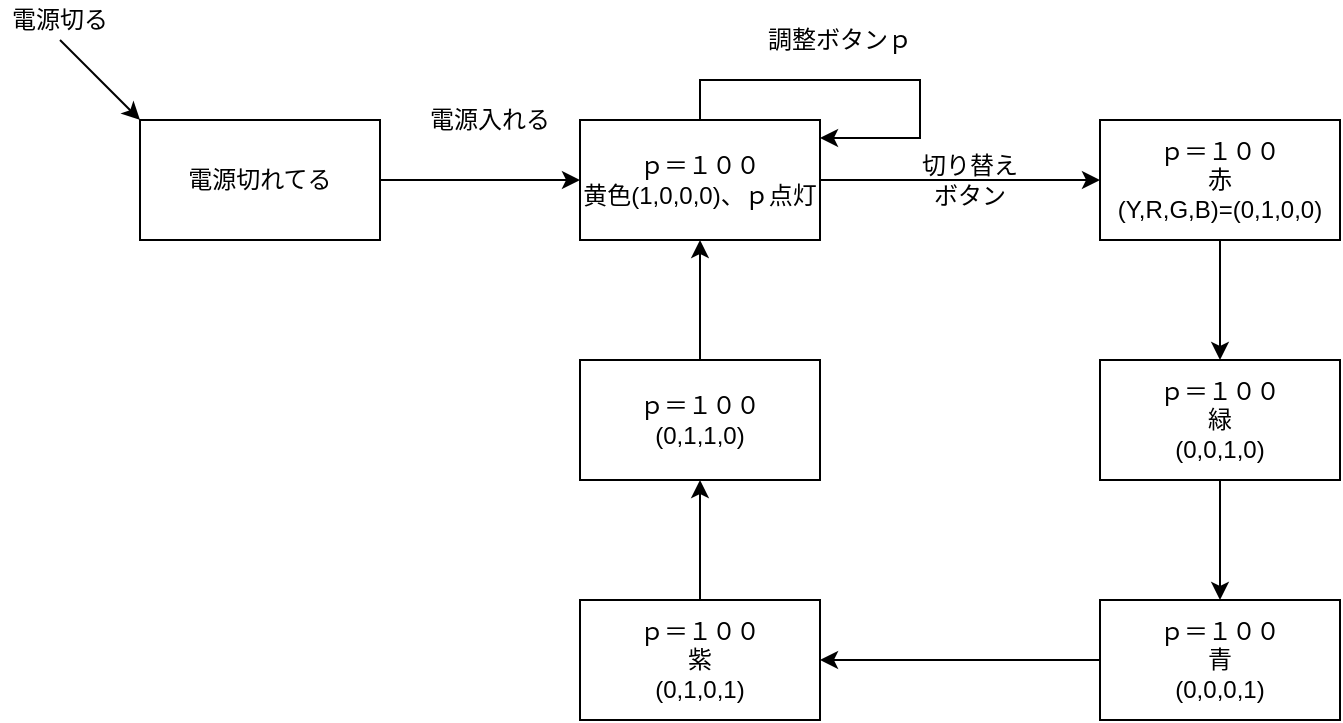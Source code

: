 <mxfile version="14.1.1" type="github">
  <diagram id="8cO6DdYPYKlEg1QPiuFd" name="Page-1">
    <mxGraphModel dx="782" dy="515" grid="1" gridSize="10" guides="1" tooltips="1" connect="1" arrows="1" fold="1" page="1" pageScale="1" pageWidth="827" pageHeight="1169" math="0" shadow="0">
      <root>
        <mxCell id="0" />
        <mxCell id="1" parent="0" />
        <mxCell id="p4GvNHoM1fvAosDcTCa5-2" style="edgeStyle=orthogonalEdgeStyle;rounded=0;orthogonalLoop=1;jettySize=auto;html=1;exitX=1;exitY=0.5;exitDx=0;exitDy=0;" parent="1" source="p4GvNHoM1fvAosDcTCa5-1" edge="1">
          <mxGeometry relative="1" as="geometry">
            <mxPoint x="560" y="270" as="targetPoint" />
          </mxGeometry>
        </mxCell>
        <mxCell id="p4GvNHoM1fvAosDcTCa5-1" value="電源切れてる" style="rounded=0;whiteSpace=wrap;html=1;" parent="1" vertex="1">
          <mxGeometry x="340" y="240" width="120" height="60" as="geometry" />
        </mxCell>
        <mxCell id="p4GvNHoM1fvAosDcTCa5-14" style="edgeStyle=orthogonalEdgeStyle;rounded=0;orthogonalLoop=1;jettySize=auto;html=1;exitX=1;exitY=0.5;exitDx=0;exitDy=0;entryX=0;entryY=0.5;entryDx=0;entryDy=0;" parent="1" source="p4GvNHoM1fvAosDcTCa5-3" target="p4GvNHoM1fvAosDcTCa5-9" edge="1">
          <mxGeometry relative="1" as="geometry" />
        </mxCell>
        <mxCell id="p4GvNHoM1fvAosDcTCa5-3" value="ｐ＝１００&lt;br&gt;黄色(1,0,0,0)、ｐ点灯" style="rounded=0;whiteSpace=wrap;html=1;" parent="1" vertex="1">
          <mxGeometry x="560" y="240" width="120" height="60" as="geometry" />
        </mxCell>
        <mxCell id="p4GvNHoM1fvAosDcTCa5-4" value="電源入れる" style="text;html=1;strokeColor=none;fillColor=none;align=center;verticalAlign=middle;whiteSpace=wrap;rounded=0;" parent="1" vertex="1">
          <mxGeometry x="480" y="230" width="70" height="20" as="geometry" />
        </mxCell>
        <mxCell id="p4GvNHoM1fvAosDcTCa5-6" value="調整ボタンｐ" style="text;html=1;strokeColor=none;fillColor=none;align=center;verticalAlign=middle;whiteSpace=wrap;rounded=0;" parent="1" vertex="1">
          <mxGeometry x="650" y="190" width="80" height="20" as="geometry" />
        </mxCell>
        <mxCell id="p4GvNHoM1fvAosDcTCa5-16" style="edgeStyle=orthogonalEdgeStyle;rounded=0;orthogonalLoop=1;jettySize=auto;html=1;exitX=0.5;exitY=1;exitDx=0;exitDy=0;entryX=0.5;entryY=0;entryDx=0;entryDy=0;" parent="1" source="p4GvNHoM1fvAosDcTCa5-9" target="p4GvNHoM1fvAosDcTCa5-10" edge="1">
          <mxGeometry relative="1" as="geometry" />
        </mxCell>
        <mxCell id="p4GvNHoM1fvAosDcTCa5-9" value="ｐ＝１００&lt;br&gt;赤&lt;br&gt;(Y,R,G,B)=(0,1,0,0)" style="rounded=0;whiteSpace=wrap;html=1;" parent="1" vertex="1">
          <mxGeometry x="820" y="240" width="120" height="60" as="geometry" />
        </mxCell>
        <mxCell id="p4GvNHoM1fvAosDcTCa5-17" style="edgeStyle=orthogonalEdgeStyle;rounded=0;orthogonalLoop=1;jettySize=auto;html=1;exitX=0.5;exitY=1;exitDx=0;exitDy=0;entryX=0.5;entryY=0;entryDx=0;entryDy=0;" parent="1" source="p4GvNHoM1fvAosDcTCa5-10" target="p4GvNHoM1fvAosDcTCa5-11" edge="1">
          <mxGeometry relative="1" as="geometry" />
        </mxCell>
        <mxCell id="p4GvNHoM1fvAosDcTCa5-10" value="ｐ＝１００&lt;br&gt;緑&lt;br&gt;(0,0,1,0)" style="rounded=0;whiteSpace=wrap;html=1;" parent="1" vertex="1">
          <mxGeometry x="820" y="360" width="120" height="60" as="geometry" />
        </mxCell>
        <mxCell id="p4GvNHoM1fvAosDcTCa5-18" style="edgeStyle=orthogonalEdgeStyle;rounded=0;orthogonalLoop=1;jettySize=auto;html=1;exitX=0;exitY=0.5;exitDx=0;exitDy=0;entryX=1;entryY=0.5;entryDx=0;entryDy=0;" parent="1" source="p4GvNHoM1fvAosDcTCa5-11" target="p4GvNHoM1fvAosDcTCa5-13" edge="1">
          <mxGeometry relative="1" as="geometry" />
        </mxCell>
        <mxCell id="p4GvNHoM1fvAosDcTCa5-11" value="ｐ＝１００&lt;br&gt;青&lt;br&gt;(0,0,0,1)" style="rounded=0;whiteSpace=wrap;html=1;" parent="1" vertex="1">
          <mxGeometry x="820" y="480" width="120" height="60" as="geometry" />
        </mxCell>
        <mxCell id="p4GvNHoM1fvAosDcTCa5-20" style="edgeStyle=orthogonalEdgeStyle;rounded=0;orthogonalLoop=1;jettySize=auto;html=1;exitX=0.5;exitY=0;exitDx=0;exitDy=0;entryX=0.5;entryY=1;entryDx=0;entryDy=0;" parent="1" source="p4GvNHoM1fvAosDcTCa5-12" target="p4GvNHoM1fvAosDcTCa5-3" edge="1">
          <mxGeometry relative="1" as="geometry" />
        </mxCell>
        <mxCell id="p4GvNHoM1fvAosDcTCa5-12" value="ｐ＝１００&lt;br&gt;(0,1,1,0)" style="rounded=0;whiteSpace=wrap;html=1;" parent="1" vertex="1">
          <mxGeometry x="560" y="360" width="120" height="60" as="geometry" />
        </mxCell>
        <mxCell id="p4GvNHoM1fvAosDcTCa5-19" style="edgeStyle=orthogonalEdgeStyle;rounded=0;orthogonalLoop=1;jettySize=auto;html=1;exitX=0.5;exitY=0;exitDx=0;exitDy=0;entryX=0.5;entryY=1;entryDx=0;entryDy=0;" parent="1" source="p4GvNHoM1fvAosDcTCa5-13" target="p4GvNHoM1fvAosDcTCa5-12" edge="1">
          <mxGeometry relative="1" as="geometry" />
        </mxCell>
        <mxCell id="p4GvNHoM1fvAosDcTCa5-13" value="ｐ＝１００&lt;br&gt;紫&lt;br&gt;(0,1,0,1)" style="rounded=0;whiteSpace=wrap;html=1;" parent="1" vertex="1">
          <mxGeometry x="560" y="480" width="120" height="60" as="geometry" />
        </mxCell>
        <mxCell id="p4GvNHoM1fvAosDcTCa5-15" style="edgeStyle=orthogonalEdgeStyle;rounded=0;orthogonalLoop=1;jettySize=auto;html=1;exitX=0.5;exitY=0;exitDx=0;exitDy=0;" parent="1" source="p4GvNHoM1fvAosDcTCa5-3" edge="1">
          <mxGeometry relative="1" as="geometry">
            <mxPoint x="680" y="249" as="targetPoint" />
            <Array as="points">
              <mxPoint x="620" y="220" />
              <mxPoint x="730" y="220" />
              <mxPoint x="730" y="249" />
            </Array>
          </mxGeometry>
        </mxCell>
        <mxCell id="p4GvNHoM1fvAosDcTCa5-21" value="" style="endArrow=classic;html=1;entryX=0;entryY=0;entryDx=0;entryDy=0;" parent="1" target="p4GvNHoM1fvAosDcTCa5-1" edge="1">
          <mxGeometry width="50" height="50" relative="1" as="geometry">
            <mxPoint x="300" y="200" as="sourcePoint" />
            <mxPoint x="330" y="190" as="targetPoint" />
          </mxGeometry>
        </mxCell>
        <mxCell id="p4GvNHoM1fvAosDcTCa5-22" value="電源切る" style="text;html=1;strokeColor=none;fillColor=none;align=center;verticalAlign=middle;whiteSpace=wrap;rounded=0;" parent="1" vertex="1">
          <mxGeometry x="270" y="180" width="60" height="20" as="geometry" />
        </mxCell>
        <mxCell id="p4GvNHoM1fvAosDcTCa5-23" value="切り替えボタン" style="text;html=1;strokeColor=none;fillColor=none;align=center;verticalAlign=middle;whiteSpace=wrap;rounded=0;" parent="1" vertex="1">
          <mxGeometry x="730" y="260" width="50" height="20" as="geometry" />
        </mxCell>
      </root>
    </mxGraphModel>
  </diagram>
</mxfile>
